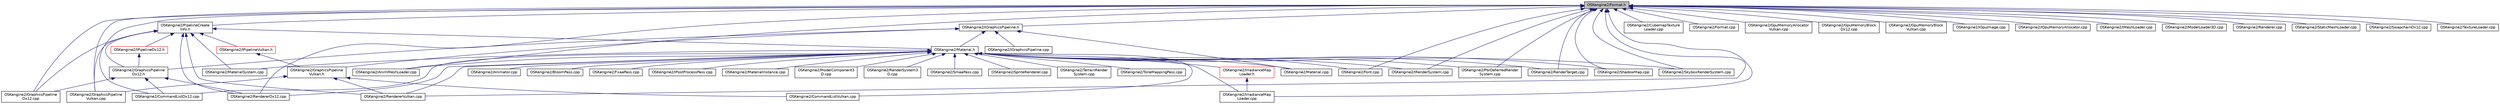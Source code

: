 digraph "OSKengine2/Format.h"
{
 // LATEX_PDF_SIZE
  edge [fontname="Helvetica",fontsize="10",labelfontname="Helvetica",labelfontsize="10"];
  node [fontname="Helvetica",fontsize="10",shape=record];
  Node1 [label="OSKengine2/Format.h",height=0.2,width=0.4,color="black", fillcolor="grey75", style="filled", fontcolor="black",tooltip=" "];
  Node1 -> Node2 [dir="back",color="midnightblue",fontsize="10",style="solid"];
  Node2 [label="OSKengine2/AnimMeshLoader.cpp",height=0.2,width=0.4,color="black", fillcolor="white", style="filled",URL="$_anim_mesh_loader_8cpp.html",tooltip=" "];
  Node1 -> Node3 [dir="back",color="midnightblue",fontsize="10",style="solid"];
  Node3 [label="OSKengine2/CommandListDx12.cpp",height=0.2,width=0.4,color="black", fillcolor="white", style="filled",URL="$_command_list_dx12_8cpp.html",tooltip=" "];
  Node1 -> Node4 [dir="back",color="midnightblue",fontsize="10",style="solid"];
  Node4 [label="OSKengine2/CubemapTexture\lLoader.cpp",height=0.2,width=0.4,color="black", fillcolor="white", style="filled",URL="$_cubemap_texture_loader_8cpp.html",tooltip=" "];
  Node1 -> Node5 [dir="back",color="midnightblue",fontsize="10",style="solid"];
  Node5 [label="OSKengine2/Font.cpp",height=0.2,width=0.4,color="black", fillcolor="white", style="filled",URL="$_font_8cpp.html",tooltip=" "];
  Node1 -> Node6 [dir="back",color="midnightblue",fontsize="10",style="solid"];
  Node6 [label="OSKengine2/Format.cpp",height=0.2,width=0.4,color="black", fillcolor="white", style="filled",URL="$_format_8cpp.html",tooltip=" "];
  Node1 -> Node7 [dir="back",color="midnightblue",fontsize="10",style="solid"];
  Node7 [label="OSKengine2/GpuMemoryAllocator\lVulkan.cpp",height=0.2,width=0.4,color="black", fillcolor="white", style="filled",URL="$_gpu_memory_allocator_vulkan_8cpp.html",tooltip=" "];
  Node1 -> Node8 [dir="back",color="midnightblue",fontsize="10",style="solid"];
  Node8 [label="OSKengine2/GpuMemoryBlock\lDx12.cpp",height=0.2,width=0.4,color="black", fillcolor="white", style="filled",URL="$_gpu_memory_block_dx12_8cpp.html",tooltip=" "];
  Node1 -> Node9 [dir="back",color="midnightblue",fontsize="10",style="solid"];
  Node9 [label="OSKengine2/GpuMemoryBlock\lVulkan.cpp",height=0.2,width=0.4,color="black", fillcolor="white", style="filled",URL="$_gpu_memory_block_vulkan_8cpp.html",tooltip=" "];
  Node1 -> Node10 [dir="back",color="midnightblue",fontsize="10",style="solid"];
  Node10 [label="OSKengine2/GraphicsPipeline\lDx12.cpp",height=0.2,width=0.4,color="black", fillcolor="white", style="filled",URL="$_graphics_pipeline_dx12_8cpp.html",tooltip=" "];
  Node1 -> Node11 [dir="back",color="midnightblue",fontsize="10",style="solid"];
  Node11 [label="OSKengine2/GraphicsPipeline\lVulkan.cpp",height=0.2,width=0.4,color="black", fillcolor="white", style="filled",URL="$_graphics_pipeline_vulkan_8cpp.html",tooltip=" "];
  Node1 -> Node12 [dir="back",color="midnightblue",fontsize="10",style="solid"];
  Node12 [label="OSKengine2/IGpuImage.cpp",height=0.2,width=0.4,color="black", fillcolor="white", style="filled",URL="$_i_gpu_image_8cpp.html",tooltip=" "];
  Node1 -> Node13 [dir="back",color="midnightblue",fontsize="10",style="solid"];
  Node13 [label="OSKengine2/IGpuMemoryAllocator.cpp",height=0.2,width=0.4,color="black", fillcolor="white", style="filled",URL="$_i_gpu_memory_allocator_8cpp.html",tooltip=" "];
  Node1 -> Node14 [dir="back",color="midnightblue",fontsize="10",style="solid"];
  Node14 [label="OSKengine2/IGraphicsPipeline.h",height=0.2,width=0.4,color="black", fillcolor="white", style="filled",URL="$_i_graphics_pipeline_8h.html",tooltip=" "];
  Node14 -> Node15 [dir="back",color="midnightblue",fontsize="10",style="solid"];
  Node15 [label="OSKengine2/GraphicsPipeline\lDx12.h",height=0.2,width=0.4,color="black", fillcolor="white", style="filled",URL="$_graphics_pipeline_dx12_8h.html",tooltip=" "];
  Node15 -> Node3 [dir="back",color="midnightblue",fontsize="10",style="solid"];
  Node15 -> Node10 [dir="back",color="midnightblue",fontsize="10",style="solid"];
  Node15 -> Node16 [dir="back",color="midnightblue",fontsize="10",style="solid"];
  Node16 [label="OSKengine2/RendererDx12.cpp",height=0.2,width=0.4,color="black", fillcolor="white", style="filled",URL="$_renderer_dx12_8cpp.html",tooltip=" "];
  Node14 -> Node17 [dir="back",color="midnightblue",fontsize="10",style="solid"];
  Node17 [label="OSKengine2/GraphicsPipeline\lVulkan.h",height=0.2,width=0.4,color="black", fillcolor="white", style="filled",URL="$_graphics_pipeline_vulkan_8h.html",tooltip=" "];
  Node17 -> Node18 [dir="back",color="midnightblue",fontsize="10",style="solid"];
  Node18 [label="OSKengine2/CommandListVulkan.cpp",height=0.2,width=0.4,color="black", fillcolor="white", style="filled",URL="$_command_list_vulkan_8cpp.html",tooltip=" "];
  Node17 -> Node11 [dir="back",color="midnightblue",fontsize="10",style="solid"];
  Node17 -> Node19 [dir="back",color="midnightblue",fontsize="10",style="solid"];
  Node19 [label="OSKengine2/RendererVulkan.cpp",height=0.2,width=0.4,color="black", fillcolor="white", style="filled",URL="$_renderer_vulkan_8cpp.html",tooltip=" "];
  Node14 -> Node20 [dir="back",color="midnightblue",fontsize="10",style="solid"];
  Node20 [label="OSKengine2/IGraphicsPipeline.cpp",height=0.2,width=0.4,color="black", fillcolor="white", style="filled",URL="$_i_graphics_pipeline_8cpp.html",tooltip=" "];
  Node14 -> Node21 [dir="back",color="midnightblue",fontsize="10",style="solid"];
  Node21 [label="OSKengine2/Material.cpp",height=0.2,width=0.4,color="black", fillcolor="white", style="filled",URL="$_material_8cpp.html",tooltip=" "];
  Node14 -> Node22 [dir="back",color="midnightblue",fontsize="10",style="solid"];
  Node22 [label="OSKengine2/Material.h",height=0.2,width=0.4,color="black", fillcolor="white", style="filled",URL="$_material_8h.html",tooltip=" "];
  Node22 -> Node2 [dir="back",color="midnightblue",fontsize="10",style="solid"];
  Node22 -> Node23 [dir="back",color="midnightblue",fontsize="10",style="solid"];
  Node23 [label="OSKengine2/Animator.cpp",height=0.2,width=0.4,color="black", fillcolor="white", style="filled",URL="$_animator_8cpp.html",tooltip=" "];
  Node22 -> Node24 [dir="back",color="midnightblue",fontsize="10",style="solid"];
  Node24 [label="OSKengine2/BloomPass.cpp",height=0.2,width=0.4,color="black", fillcolor="white", style="filled",URL="$_bloom_pass_8cpp.html",tooltip=" "];
  Node22 -> Node3 [dir="back",color="midnightblue",fontsize="10",style="solid"];
  Node22 -> Node18 [dir="back",color="midnightblue",fontsize="10",style="solid"];
  Node22 -> Node5 [dir="back",color="midnightblue",fontsize="10",style="solid"];
  Node22 -> Node25 [dir="back",color="midnightblue",fontsize="10",style="solid"];
  Node25 [label="OSKengine2/FxaaPass.cpp",height=0.2,width=0.4,color="black", fillcolor="white", style="filled",URL="$_fxaa_pass_8cpp.html",tooltip=" "];
  Node22 -> Node26 [dir="back",color="midnightblue",fontsize="10",style="solid"];
  Node26 [label="OSKengine2/IPostProcessPass.cpp",height=0.2,width=0.4,color="black", fillcolor="white", style="filled",URL="$_i_post_process_pass_8cpp.html",tooltip=" "];
  Node22 -> Node27 [dir="back",color="midnightblue",fontsize="10",style="solid"];
  Node27 [label="OSKengine2/IRenderSystem.cpp",height=0.2,width=0.4,color="black", fillcolor="white", style="filled",URL="$_i_render_system_8cpp.html",tooltip=" "];
  Node22 -> Node28 [dir="back",color="midnightblue",fontsize="10",style="solid"];
  Node28 [label="OSKengine2/IrradianceMap\lLoader.cpp",height=0.2,width=0.4,color="black", fillcolor="white", style="filled",URL="$_irradiance_map_loader_8cpp.html",tooltip=" "];
  Node22 -> Node29 [dir="back",color="midnightblue",fontsize="10",style="solid"];
  Node29 [label="OSKengine2/IrradianceMap\lLoader.h",height=0.2,width=0.4,color="red", fillcolor="white", style="filled",URL="$_irradiance_map_loader_8h.html",tooltip=" "];
  Node29 -> Node28 [dir="back",color="midnightblue",fontsize="10",style="solid"];
  Node22 -> Node21 [dir="back",color="midnightblue",fontsize="10",style="solid"];
  Node22 -> Node31 [dir="back",color="midnightblue",fontsize="10",style="solid"];
  Node31 [label="OSKengine2/MaterialInstance.cpp",height=0.2,width=0.4,color="black", fillcolor="white", style="filled",URL="$_material_instance_8cpp.html",tooltip=" "];
  Node22 -> Node32 [dir="back",color="midnightblue",fontsize="10",style="solid"];
  Node32 [label="OSKengine2/MaterialSystem.cpp",height=0.2,width=0.4,color="black", fillcolor="white", style="filled",URL="$_material_system_8cpp.html",tooltip=" "];
  Node22 -> Node33 [dir="back",color="midnightblue",fontsize="10",style="solid"];
  Node33 [label="OSKengine2/ModelComponent3\lD.cpp",height=0.2,width=0.4,color="black", fillcolor="white", style="filled",URL="$_model_component3_d_8cpp.html",tooltip=" "];
  Node22 -> Node34 [dir="back",color="midnightblue",fontsize="10",style="solid"];
  Node34 [label="OSKengine2/PbrDeferredRender\lSystem.cpp",height=0.2,width=0.4,color="black", fillcolor="white", style="filled",URL="$_pbr_deferred_render_system_8cpp.html",tooltip=" "];
  Node22 -> Node35 [dir="back",color="midnightblue",fontsize="10",style="solid"];
  Node35 [label="OSKengine2/RenderSystem3\lD.cpp",height=0.2,width=0.4,color="black", fillcolor="white", style="filled",URL="$_render_system3_d_8cpp.html",tooltip=" "];
  Node22 -> Node36 [dir="back",color="midnightblue",fontsize="10",style="solid"];
  Node36 [label="OSKengine2/RenderTarget.cpp",height=0.2,width=0.4,color="black", fillcolor="white", style="filled",URL="$_render_target_8cpp.html",tooltip=" "];
  Node22 -> Node16 [dir="back",color="midnightblue",fontsize="10",style="solid"];
  Node22 -> Node19 [dir="back",color="midnightblue",fontsize="10",style="solid"];
  Node22 -> Node37 [dir="back",color="midnightblue",fontsize="10",style="solid"];
  Node37 [label="OSKengine2/ShadowMap.cpp",height=0.2,width=0.4,color="black", fillcolor="white", style="filled",URL="$_shadow_map_8cpp.html",tooltip=" "];
  Node22 -> Node38 [dir="back",color="midnightblue",fontsize="10",style="solid"];
  Node38 [label="OSKengine2/SkyboxRenderSystem.cpp",height=0.2,width=0.4,color="black", fillcolor="white", style="filled",URL="$_skybox_render_system_8cpp.html",tooltip=" "];
  Node22 -> Node39 [dir="back",color="midnightblue",fontsize="10",style="solid"];
  Node39 [label="OSKengine2/SmaaPass.cpp",height=0.2,width=0.4,color="black", fillcolor="white", style="filled",URL="$_smaa_pass_8cpp.html",tooltip=" "];
  Node22 -> Node40 [dir="back",color="midnightblue",fontsize="10",style="solid"];
  Node40 [label="OSKengine2/SpriteRenderer.cpp",height=0.2,width=0.4,color="black", fillcolor="white", style="filled",URL="$_sprite_renderer_8cpp.html",tooltip=" "];
  Node22 -> Node41 [dir="back",color="midnightblue",fontsize="10",style="solid"];
  Node41 [label="OSKengine2/TerrainRender\lSystem.cpp",height=0.2,width=0.4,color="black", fillcolor="white", style="filled",URL="$_terrain_render_system_8cpp.html",tooltip=" "];
  Node22 -> Node42 [dir="back",color="midnightblue",fontsize="10",style="solid"];
  Node42 [label="OSKengine2/ToneMappingPass.cpp",height=0.2,width=0.4,color="black", fillcolor="white", style="filled",URL="$_tone_mapping_pass_8cpp.html",tooltip=" "];
  Node1 -> Node43 [dir="back",color="midnightblue",fontsize="10",style="solid"];
  Node43 [label="OSKengine2/IMeshLoader.cpp",height=0.2,width=0.4,color="black", fillcolor="white", style="filled",URL="$_i_mesh_loader_8cpp.html",tooltip=" "];
  Node1 -> Node27 [dir="back",color="midnightblue",fontsize="10",style="solid"];
  Node1 -> Node28 [dir="back",color="midnightblue",fontsize="10",style="solid"];
  Node1 -> Node44 [dir="back",color="midnightblue",fontsize="10",style="solid"];
  Node44 [label="OSKengine2/ModelLoader3D.cpp",height=0.2,width=0.4,color="black", fillcolor="white", style="filled",URL="$_model_loader3_d_8cpp.html",tooltip=" "];
  Node1 -> Node34 [dir="back",color="midnightblue",fontsize="10",style="solid"];
  Node1 -> Node45 [dir="back",color="midnightblue",fontsize="10",style="solid"];
  Node45 [label="OSKengine2/PipelineCreate\lInfo.h",height=0.2,width=0.4,color="black", fillcolor="white", style="filled",URL="$_pipeline_create_info_8h.html",tooltip=" "];
  Node45 -> Node10 [dir="back",color="midnightblue",fontsize="10",style="solid"];
  Node45 -> Node15 [dir="back",color="midnightblue",fontsize="10",style="solid"];
  Node45 -> Node11 [dir="back",color="midnightblue",fontsize="10",style="solid"];
  Node45 -> Node46 [dir="back",color="midnightblue",fontsize="10",style="solid"];
  Node46 [label="OSKengine2/IPipelineDx12.h",height=0.2,width=0.4,color="red", fillcolor="white", style="filled",URL="$_i_pipeline_dx12_8h.html",tooltip=" "];
  Node46 -> Node15 [dir="back",color="midnightblue",fontsize="10",style="solid"];
  Node45 -> Node50 [dir="back",color="midnightblue",fontsize="10",style="solid"];
  Node50 [label="OSKengine2/IPipelineVulkan.h",height=0.2,width=0.4,color="red", fillcolor="white", style="filled",URL="$_i_pipeline_vulkan_8h.html",tooltip=" "];
  Node50 -> Node17 [dir="back",color="midnightblue",fontsize="10",style="solid"];
  Node45 -> Node22 [dir="back",color="midnightblue",fontsize="10",style="solid"];
  Node45 -> Node32 [dir="back",color="midnightblue",fontsize="10",style="solid"];
  Node45 -> Node16 [dir="back",color="midnightblue",fontsize="10",style="solid"];
  Node45 -> Node19 [dir="back",color="midnightblue",fontsize="10",style="solid"];
  Node1 -> Node36 [dir="back",color="midnightblue",fontsize="10",style="solid"];
  Node1 -> Node56 [dir="back",color="midnightblue",fontsize="10",style="solid"];
  Node56 [label="OSKengine2/Renderer.cpp",height=0.2,width=0.4,color="black", fillcolor="white", style="filled",URL="$_renderer_8cpp.html",tooltip=" "];
  Node1 -> Node16 [dir="back",color="midnightblue",fontsize="10",style="solid"];
  Node1 -> Node19 [dir="back",color="midnightblue",fontsize="10",style="solid"];
  Node1 -> Node37 [dir="back",color="midnightblue",fontsize="10",style="solid"];
  Node1 -> Node38 [dir="back",color="midnightblue",fontsize="10",style="solid"];
  Node1 -> Node57 [dir="back",color="midnightblue",fontsize="10",style="solid"];
  Node57 [label="OSKengine2/StaticMeshLoader.cpp",height=0.2,width=0.4,color="black", fillcolor="white", style="filled",URL="$_static_mesh_loader_8cpp.html",tooltip=" "];
  Node1 -> Node58 [dir="back",color="midnightblue",fontsize="10",style="solid"];
  Node58 [label="OSKengine2/SwapchainDx12.cpp",height=0.2,width=0.4,color="black", fillcolor="white", style="filled",URL="$_swapchain_dx12_8cpp.html",tooltip=" "];
  Node1 -> Node59 [dir="back",color="midnightblue",fontsize="10",style="solid"];
  Node59 [label="OSKengine2/TextureLoader.cpp",height=0.2,width=0.4,color="black", fillcolor="white", style="filled",URL="$_texture_loader_8cpp.html",tooltip=" "];
}
